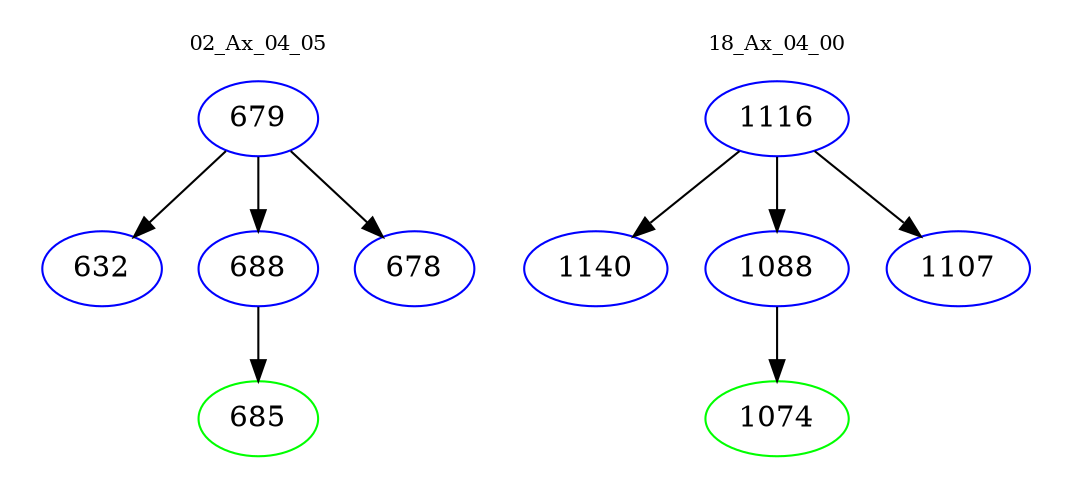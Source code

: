 digraph{
subgraph cluster_0 {
color = white
label = "02_Ax_04_05";
fontsize=10;
T0_679 [label="679", color="blue"]
T0_679 -> T0_632 [color="black"]
T0_632 [label="632", color="blue"]
T0_679 -> T0_688 [color="black"]
T0_688 [label="688", color="blue"]
T0_688 -> T0_685 [color="black"]
T0_685 [label="685", color="green"]
T0_679 -> T0_678 [color="black"]
T0_678 [label="678", color="blue"]
}
subgraph cluster_1 {
color = white
label = "18_Ax_04_00";
fontsize=10;
T1_1116 [label="1116", color="blue"]
T1_1116 -> T1_1140 [color="black"]
T1_1140 [label="1140", color="blue"]
T1_1116 -> T1_1088 [color="black"]
T1_1088 [label="1088", color="blue"]
T1_1088 -> T1_1074 [color="black"]
T1_1074 [label="1074", color="green"]
T1_1116 -> T1_1107 [color="black"]
T1_1107 [label="1107", color="blue"]
}
}
